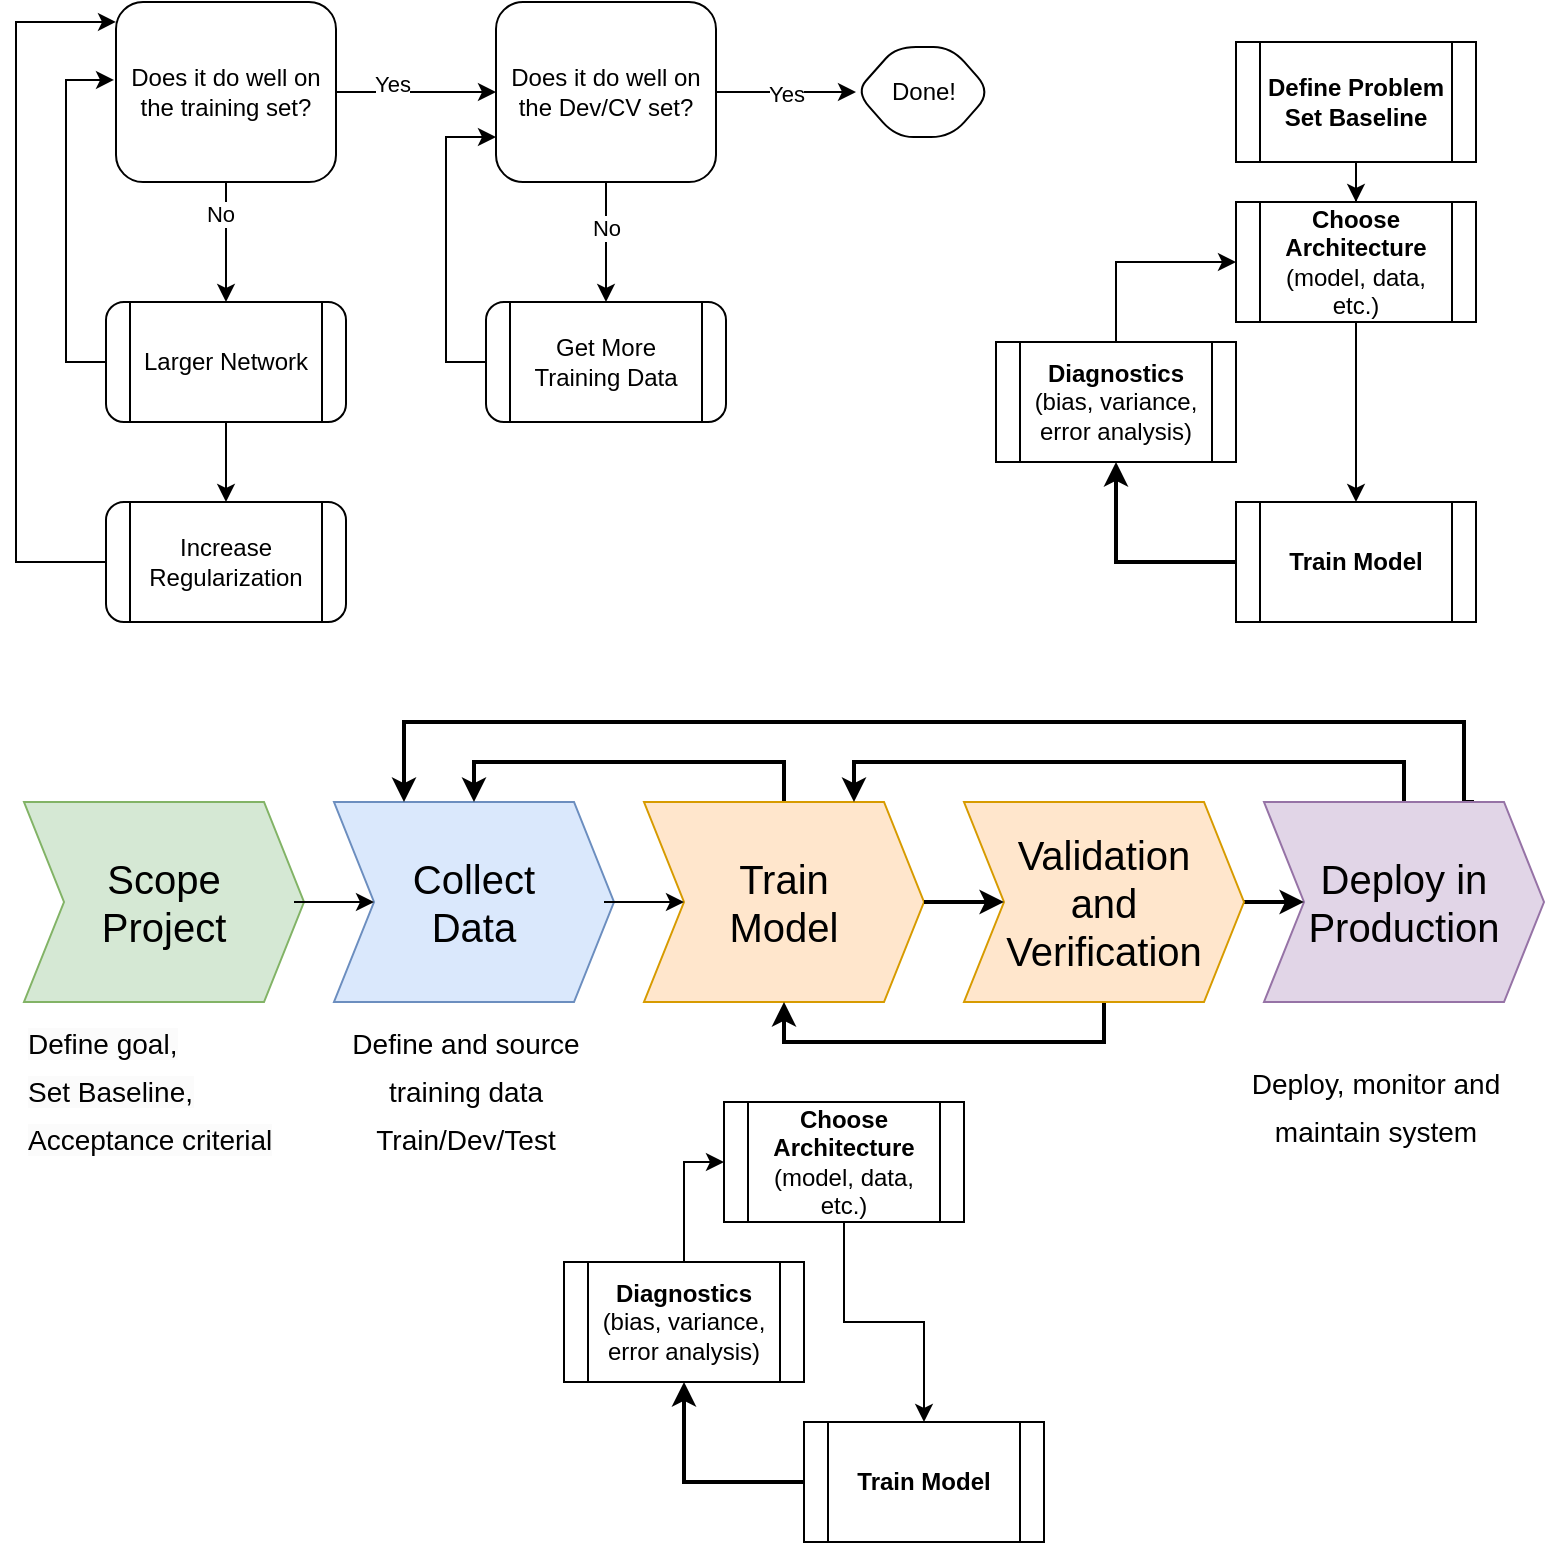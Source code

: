 <mxfile version="20.8.16" type="device"><diagram id="C5RBs43oDa-KdzZeNtuy" name="Page-1"><mxGraphModel dx="1242" dy="878" grid="1" gridSize="10" guides="1" tooltips="1" connect="1" arrows="1" fold="1" page="1" pageScale="1" pageWidth="827" pageHeight="1169" math="0" shadow="0"><root><mxCell id="WIyWlLk6GJQsqaUBKTNV-0"/><mxCell id="WIyWlLk6GJQsqaUBKTNV-1" parent="WIyWlLk6GJQsqaUBKTNV-0"/><mxCell id="xxkCg7GxJK6X9Ah3vhhr-2" value="" style="edgeStyle=orthogonalEdgeStyle;rounded=0;orthogonalLoop=1;jettySize=auto;html=1;" parent="WIyWlLk6GJQsqaUBKTNV-1" source="xxkCg7GxJK6X9Ah3vhhr-0" target="xxkCg7GxJK6X9Ah3vhhr-1" edge="1"><mxGeometry relative="1" as="geometry"/></mxCell><mxCell id="xxkCg7GxJK6X9Ah3vhhr-0" value="&lt;b&gt;Define Problem&lt;br&gt;Set Baseline&lt;/b&gt;" style="shape=process;whiteSpace=wrap;html=1;backgroundOutline=1;" parent="WIyWlLk6GJQsqaUBKTNV-1" vertex="1"><mxGeometry x="640" y="50" width="120" height="60" as="geometry"/></mxCell><mxCell id="xxkCg7GxJK6X9Ah3vhhr-4" value="" style="edgeStyle=orthogonalEdgeStyle;rounded=0;orthogonalLoop=1;jettySize=auto;html=1;" parent="WIyWlLk6GJQsqaUBKTNV-1" source="xxkCg7GxJK6X9Ah3vhhr-1" target="xxkCg7GxJK6X9Ah3vhhr-3" edge="1"><mxGeometry relative="1" as="geometry"/></mxCell><mxCell id="xxkCg7GxJK6X9Ah3vhhr-1" value="&lt;b&gt;Choose Architecture&lt;/b&gt;&lt;br&gt;(model, data, etc.)" style="shape=process;whiteSpace=wrap;html=1;backgroundOutline=1;" parent="WIyWlLk6GJQsqaUBKTNV-1" vertex="1"><mxGeometry x="640" y="130" width="120" height="60" as="geometry"/></mxCell><mxCell id="-d-B1cpgPRDfu-P2TyAK-12" style="edgeStyle=orthogonalEdgeStyle;rounded=0;orthogonalLoop=1;jettySize=auto;html=1;exitX=0;exitY=0.5;exitDx=0;exitDy=0;strokeWidth=2;fontSize=20;" parent="WIyWlLk6GJQsqaUBKTNV-1" source="xxkCg7GxJK6X9Ah3vhhr-3" target="xxkCg7GxJK6X9Ah3vhhr-5" edge="1"><mxGeometry relative="1" as="geometry"/></mxCell><mxCell id="xxkCg7GxJK6X9Ah3vhhr-3" value="&lt;b&gt;Train Model&lt;/b&gt;" style="shape=process;whiteSpace=wrap;html=1;backgroundOutline=1;" parent="WIyWlLk6GJQsqaUBKTNV-1" vertex="1"><mxGeometry x="640" y="280" width="120" height="60" as="geometry"/></mxCell><mxCell id="xxkCg7GxJK6X9Ah3vhhr-7" style="edgeStyle=orthogonalEdgeStyle;rounded=0;orthogonalLoop=1;jettySize=auto;html=1;exitX=0.5;exitY=0;exitDx=0;exitDy=0;entryX=0;entryY=0.5;entryDx=0;entryDy=0;" parent="WIyWlLk6GJQsqaUBKTNV-1" source="xxkCg7GxJK6X9Ah3vhhr-5" target="xxkCg7GxJK6X9Ah3vhhr-1" edge="1"><mxGeometry relative="1" as="geometry"/></mxCell><mxCell id="xxkCg7GxJK6X9Ah3vhhr-5" value="&lt;b&gt;Diagnostics&lt;/b&gt;&lt;br&gt;(bias, variance, error analysis)" style="shape=process;whiteSpace=wrap;html=1;backgroundOutline=1;" parent="WIyWlLk6GJQsqaUBKTNV-1" vertex="1"><mxGeometry x="520" y="200" width="120" height="60" as="geometry"/></mxCell><mxCell id="GlvBtvvfD4EjmGVHjg_--0" value="" style="group" vertex="1" connectable="0" parent="WIyWlLk6GJQsqaUBKTNV-1"><mxGeometry x="30" y="30" width="487.5" height="310" as="geometry"/></mxCell><mxCell id="WIyWlLk6GJQsqaUBKTNV-3" value="Does it do well on the training set?" style="rounded=1;whiteSpace=wrap;html=1;fontSize=12;glass=0;strokeWidth=1;shadow=0;" parent="GlvBtvvfD4EjmGVHjg_--0" vertex="1"><mxGeometry x="50" width="110" height="90" as="geometry"/></mxCell><mxCell id="2ZAjsbXS09brRS9b72aD-0" value="Does it do well on the Dev/CV set?" style="rounded=1;whiteSpace=wrap;html=1;fontSize=12;glass=0;strokeWidth=1;shadow=0;" parent="GlvBtvvfD4EjmGVHjg_--0" vertex="1"><mxGeometry x="240" width="110" height="90" as="geometry"/></mxCell><mxCell id="2ZAjsbXS09brRS9b72aD-1" value="" style="edgeStyle=orthogonalEdgeStyle;rounded=0;orthogonalLoop=1;jettySize=auto;html=1;" parent="GlvBtvvfD4EjmGVHjg_--0" source="WIyWlLk6GJQsqaUBKTNV-3" target="2ZAjsbXS09brRS9b72aD-0" edge="1"><mxGeometry relative="1" as="geometry"/></mxCell><mxCell id="2ZAjsbXS09brRS9b72aD-5" value="Yes" style="edgeLabel;html=1;align=center;verticalAlign=middle;resizable=0;points=[];" parent="2ZAjsbXS09brRS9b72aD-1" vertex="1" connectable="0"><mxGeometry x="-0.3" y="4" relative="1" as="geometry"><mxPoint as="offset"/></mxGeometry></mxCell><mxCell id="2ZAjsbXS09brRS9b72aD-2" value="Done!" style="shape=hexagon;perimeter=hexagonPerimeter2;whiteSpace=wrap;html=1;fixedSize=1;rounded=1;glass=0;strokeWidth=1;shadow=0;" parent="GlvBtvvfD4EjmGVHjg_--0" vertex="1"><mxGeometry x="420" y="22.5" width="67.5" height="45" as="geometry"/></mxCell><mxCell id="2ZAjsbXS09brRS9b72aD-3" value="" style="edgeStyle=orthogonalEdgeStyle;rounded=0;orthogonalLoop=1;jettySize=auto;html=1;" parent="GlvBtvvfD4EjmGVHjg_--0" source="2ZAjsbXS09brRS9b72aD-0" target="2ZAjsbXS09brRS9b72aD-2" edge="1"><mxGeometry relative="1" as="geometry"/></mxCell><mxCell id="2ZAjsbXS09brRS9b72aD-4" value="Yes" style="edgeLabel;html=1;align=center;verticalAlign=middle;resizable=0;points=[];" parent="2ZAjsbXS09brRS9b72aD-3" vertex="1" connectable="0"><mxGeometry y="-1" relative="1" as="geometry"><mxPoint as="offset"/></mxGeometry></mxCell><mxCell id="2ZAjsbXS09brRS9b72aD-14" style="edgeStyle=orthogonalEdgeStyle;rounded=0;orthogonalLoop=1;jettySize=auto;html=1;exitX=0;exitY=0.5;exitDx=0;exitDy=0;entryX=0;entryY=0.75;entryDx=0;entryDy=0;" parent="GlvBtvvfD4EjmGVHjg_--0" source="2ZAjsbXS09brRS9b72aD-8" target="2ZAjsbXS09brRS9b72aD-0" edge="1"><mxGeometry relative="1" as="geometry"/></mxCell><mxCell id="2ZAjsbXS09brRS9b72aD-8" value="Get More Training Data" style="shape=process;whiteSpace=wrap;html=1;backgroundOutline=1;rounded=1;glass=0;strokeWidth=1;shadow=0;" parent="GlvBtvvfD4EjmGVHjg_--0" vertex="1"><mxGeometry x="235" y="150" width="120" height="60" as="geometry"/></mxCell><mxCell id="2ZAjsbXS09brRS9b72aD-9" value="" style="edgeStyle=orthogonalEdgeStyle;rounded=0;orthogonalLoop=1;jettySize=auto;html=1;" parent="GlvBtvvfD4EjmGVHjg_--0" source="2ZAjsbXS09brRS9b72aD-0" target="2ZAjsbXS09brRS9b72aD-8" edge="1"><mxGeometry relative="1" as="geometry"/></mxCell><mxCell id="2ZAjsbXS09brRS9b72aD-10" value="No" style="edgeLabel;html=1;align=center;verticalAlign=middle;resizable=0;points=[];" parent="2ZAjsbXS09brRS9b72aD-9" vertex="1" connectable="0"><mxGeometry x="-0.233" relative="1" as="geometry"><mxPoint as="offset"/></mxGeometry></mxCell><mxCell id="2ZAjsbXS09brRS9b72aD-15" style="edgeStyle=orthogonalEdgeStyle;rounded=0;orthogonalLoop=1;jettySize=auto;html=1;exitX=0;exitY=0.5;exitDx=0;exitDy=0;entryX=-0.009;entryY=0.433;entryDx=0;entryDy=0;entryPerimeter=0;" parent="GlvBtvvfD4EjmGVHjg_--0" source="2ZAjsbXS09brRS9b72aD-11" target="WIyWlLk6GJQsqaUBKTNV-3" edge="1"><mxGeometry relative="1" as="geometry"/></mxCell><mxCell id="2ZAjsbXS09brRS9b72aD-11" value="Larger Network" style="shape=process;whiteSpace=wrap;html=1;backgroundOutline=1;rounded=1;glass=0;strokeWidth=1;shadow=0;" parent="GlvBtvvfD4EjmGVHjg_--0" vertex="1"><mxGeometry x="45" y="150" width="120" height="60" as="geometry"/></mxCell><mxCell id="2ZAjsbXS09brRS9b72aD-12" value="" style="edgeStyle=orthogonalEdgeStyle;rounded=0;orthogonalLoop=1;jettySize=auto;html=1;" parent="GlvBtvvfD4EjmGVHjg_--0" source="WIyWlLk6GJQsqaUBKTNV-3" target="2ZAjsbXS09brRS9b72aD-11" edge="1"><mxGeometry relative="1" as="geometry"/></mxCell><mxCell id="2ZAjsbXS09brRS9b72aD-13" value="No" style="edgeLabel;html=1;align=center;verticalAlign=middle;resizable=0;points=[];" parent="2ZAjsbXS09brRS9b72aD-12" vertex="1" connectable="0"><mxGeometry x="-0.467" y="-3" relative="1" as="geometry"><mxPoint as="offset"/></mxGeometry></mxCell><mxCell id="2ZAjsbXS09brRS9b72aD-18" style="edgeStyle=orthogonalEdgeStyle;rounded=0;orthogonalLoop=1;jettySize=auto;html=1;exitX=0;exitY=0.5;exitDx=0;exitDy=0;entryX=0;entryY=0.111;entryDx=0;entryDy=0;entryPerimeter=0;" parent="GlvBtvvfD4EjmGVHjg_--0" source="2ZAjsbXS09brRS9b72aD-16" target="WIyWlLk6GJQsqaUBKTNV-3" edge="1"><mxGeometry relative="1" as="geometry"><Array as="points"><mxPoint y="280"/><mxPoint y="10"/></Array></mxGeometry></mxCell><mxCell id="2ZAjsbXS09brRS9b72aD-16" value="Increase Regularization" style="shape=process;whiteSpace=wrap;html=1;backgroundOutline=1;rounded=1;glass=0;strokeWidth=1;shadow=0;" parent="GlvBtvvfD4EjmGVHjg_--0" vertex="1"><mxGeometry x="45" y="250" width="120" height="60" as="geometry"/></mxCell><mxCell id="2ZAjsbXS09brRS9b72aD-17" value="" style="edgeStyle=orthogonalEdgeStyle;rounded=0;orthogonalLoop=1;jettySize=auto;html=1;" parent="GlvBtvvfD4EjmGVHjg_--0" source="2ZAjsbXS09brRS9b72aD-11" target="2ZAjsbXS09brRS9b72aD-16" edge="1"><mxGeometry relative="1" as="geometry"/></mxCell><mxCell id="GlvBtvvfD4EjmGVHjg_--1" value="" style="group" vertex="1" connectable="0" parent="WIyWlLk6GJQsqaUBKTNV-1"><mxGeometry x="34" y="390" width="760" height="410" as="geometry"/></mxCell><mxCell id="-d-B1cpgPRDfu-P2TyAK-1" value="Scope &lt;br&gt;Project" style="shape=step;perimeter=stepPerimeter;whiteSpace=wrap;html=1;fixedSize=1;fillColor=#d5e8d4;strokeColor=#82b366;fontSize=20;" parent="GlvBtvvfD4EjmGVHjg_--1" vertex="1"><mxGeometry y="40" width="140" height="100" as="geometry"/></mxCell><mxCell id="-d-B1cpgPRDfu-P2TyAK-2" value="Collect&lt;br&gt;Data" style="shape=step;perimeter=stepPerimeter;whiteSpace=wrap;html=1;fixedSize=1;fillColor=#dae8fc;strokeColor=#6c8ebf;fontSize=20;" parent="GlvBtvvfD4EjmGVHjg_--1" vertex="1"><mxGeometry x="155" y="40" width="140" height="100" as="geometry"/></mxCell><mxCell id="-d-B1cpgPRDfu-P2TyAK-3" value="" style="edgeStyle=orthogonalEdgeStyle;rounded=0;orthogonalLoop=1;jettySize=auto;html=1;fontSize=14;" parent="GlvBtvvfD4EjmGVHjg_--1" source="-d-B1cpgPRDfu-P2TyAK-1" target="-d-B1cpgPRDfu-P2TyAK-2" edge="1"><mxGeometry relative="1" as="geometry"/></mxCell><mxCell id="-d-B1cpgPRDfu-P2TyAK-4" value="&lt;span style=&quot;color: rgb(0, 0, 0); font-family: Helvetica; font-size: 14px; font-style: normal; font-variant-ligatures: normal; font-variant-caps: normal; font-weight: 400; letter-spacing: normal; orphans: 2; text-align: center; text-indent: 0px; text-transform: none; widows: 2; word-spacing: 0px; -webkit-text-stroke-width: 0px; background-color: rgb(251, 251, 251); text-decoration-thickness: initial; text-decoration-style: initial; text-decoration-color: initial; float: none; display: inline !important;&quot;&gt;Define goal,&lt;/span&gt;&lt;br style=&quot;border-color: var(--border-color); color: rgb(0, 0, 0); font-family: Helvetica; font-size: 14px; font-style: normal; font-variant-ligatures: normal; font-variant-caps: normal; font-weight: 400; letter-spacing: normal; orphans: 2; text-align: center; text-indent: 0px; text-transform: none; widows: 2; word-spacing: 0px; -webkit-text-stroke-width: 0px; background-color: rgb(251, 251, 251); text-decoration-thickness: initial; text-decoration-style: initial; text-decoration-color: initial;&quot;&gt;&lt;span style=&quot;color: rgb(0, 0, 0); font-family: Helvetica; font-size: 14px; font-style: normal; font-variant-ligatures: normal; font-variant-caps: normal; font-weight: 400; letter-spacing: normal; orphans: 2; text-align: center; text-indent: 0px; text-transform: none; widows: 2; word-spacing: 0px; -webkit-text-stroke-width: 0px; background-color: rgb(251, 251, 251); text-decoration-thickness: initial; text-decoration-style: initial; text-decoration-color: initial; float: none; display: inline !important;&quot;&gt;Set Baseline,&lt;/span&gt;&lt;br style=&quot;border-color: var(--border-color); color: rgb(0, 0, 0); font-family: Helvetica; font-size: 14px; font-style: normal; font-variant-ligatures: normal; font-variant-caps: normal; font-weight: 400; letter-spacing: normal; orphans: 2; text-align: center; text-indent: 0px; text-transform: none; widows: 2; word-spacing: 0px; -webkit-text-stroke-width: 0px; background-color: rgb(251, 251, 251); text-decoration-thickness: initial; text-decoration-style: initial; text-decoration-color: initial;&quot;&gt;&lt;span style=&quot;color: rgb(0, 0, 0); font-family: Helvetica; font-size: 14px; font-style: normal; font-variant-ligatures: normal; font-variant-caps: normal; font-weight: 400; letter-spacing: normal; orphans: 2; text-align: center; text-indent: 0px; text-transform: none; widows: 2; word-spacing: 0px; -webkit-text-stroke-width: 0px; background-color: rgb(251, 251, 251); text-decoration-thickness: initial; text-decoration-style: initial; text-decoration-color: initial; float: none; display: inline !important;&quot;&gt;Acceptance criterial&lt;/span&gt;" style="text;whiteSpace=wrap;html=1;fontSize=20;" parent="GlvBtvvfD4EjmGVHjg_--1" vertex="1"><mxGeometry y="140" width="130" height="80" as="geometry"/></mxCell><mxCell id="-d-B1cpgPRDfu-P2TyAK-5" value="&lt;div style=&quot;text-align: center;&quot;&gt;&lt;span style=&quot;background-color: initial; font-size: 14px;&quot;&gt;Define and source training data&lt;/span&gt;&lt;/div&gt;&lt;div style=&quot;text-align: center;&quot;&gt;&lt;span style=&quot;background-color: initial; font-size: 14px;&quot;&gt;Train/Dev/Test&lt;/span&gt;&lt;/div&gt;" style="text;whiteSpace=wrap;html=1;fontSize=20;" parent="GlvBtvvfD4EjmGVHjg_--1" vertex="1"><mxGeometry x="155" y="140" width="130" height="80" as="geometry"/></mxCell><mxCell id="-d-B1cpgPRDfu-P2TyAK-20" style="edgeStyle=orthogonalEdgeStyle;rounded=0;orthogonalLoop=1;jettySize=auto;html=1;exitX=0.5;exitY=0;exitDx=0;exitDy=0;entryX=0.5;entryY=0;entryDx=0;entryDy=0;strokeWidth=2;fontSize=20;" parent="GlvBtvvfD4EjmGVHjg_--1" source="-d-B1cpgPRDfu-P2TyAK-6" target="-d-B1cpgPRDfu-P2TyAK-2" edge="1"><mxGeometry relative="1" as="geometry"/></mxCell><mxCell id="-d-B1cpgPRDfu-P2TyAK-6" value="Train &lt;br&gt;Model" style="shape=step;perimeter=stepPerimeter;whiteSpace=wrap;html=1;fixedSize=1;fillColor=#ffe6cc;strokeColor=#d79b00;fontSize=20;" parent="GlvBtvvfD4EjmGVHjg_--1" vertex="1"><mxGeometry x="310" y="40" width="140" height="100" as="geometry"/></mxCell><mxCell id="-d-B1cpgPRDfu-P2TyAK-7" value="" style="edgeStyle=orthogonalEdgeStyle;rounded=0;orthogonalLoop=1;jettySize=auto;html=1;fontSize=20;" parent="GlvBtvvfD4EjmGVHjg_--1" source="-d-B1cpgPRDfu-P2TyAK-2" target="-d-B1cpgPRDfu-P2TyAK-6" edge="1"><mxGeometry relative="1" as="geometry"/></mxCell><mxCell id="-d-B1cpgPRDfu-P2TyAK-10" style="edgeStyle=orthogonalEdgeStyle;rounded=0;orthogonalLoop=1;jettySize=auto;html=1;exitX=0.5;exitY=0;exitDx=0;exitDy=0;entryX=0.75;entryY=0;entryDx=0;entryDy=0;fontSize=20;strokeWidth=2;" parent="GlvBtvvfD4EjmGVHjg_--1" source="-d-B1cpgPRDfu-P2TyAK-8" target="-d-B1cpgPRDfu-P2TyAK-6" edge="1"><mxGeometry relative="1" as="geometry"/></mxCell><mxCell id="-d-B1cpgPRDfu-P2TyAK-11" style="edgeStyle=orthogonalEdgeStyle;rounded=0;orthogonalLoop=1;jettySize=auto;html=1;exitX=0.75;exitY=0;exitDx=0;exitDy=0;entryX=0.25;entryY=0;entryDx=0;entryDy=0;strokeWidth=2;fontSize=20;" parent="GlvBtvvfD4EjmGVHjg_--1" source="-d-B1cpgPRDfu-P2TyAK-8" target="-d-B1cpgPRDfu-P2TyAK-2" edge="1"><mxGeometry relative="1" as="geometry"><Array as="points"><mxPoint x="720" y="40"/><mxPoint x="720"/><mxPoint x="190"/></Array></mxGeometry></mxCell><mxCell id="-d-B1cpgPRDfu-P2TyAK-8" value="Deploy in Production" style="shape=step;perimeter=stepPerimeter;whiteSpace=wrap;html=1;fixedSize=1;fillColor=#e1d5e7;strokeColor=#9673a6;fontSize=20;" parent="GlvBtvvfD4EjmGVHjg_--1" vertex="1"><mxGeometry x="620" y="40" width="140" height="100" as="geometry"/></mxCell><mxCell id="-d-B1cpgPRDfu-P2TyAK-14" value="&lt;b&gt;Choose Architecture&lt;/b&gt;&lt;br&gt;(model, data, etc.)" style="shape=process;whiteSpace=wrap;html=1;backgroundOutline=1;" parent="GlvBtvvfD4EjmGVHjg_--1" vertex="1"><mxGeometry x="350" y="190" width="120" height="60" as="geometry"/></mxCell><mxCell id="-d-B1cpgPRDfu-P2TyAK-16" value="&lt;b&gt;Train Model&lt;/b&gt;" style="shape=process;whiteSpace=wrap;html=1;backgroundOutline=1;" parent="GlvBtvvfD4EjmGVHjg_--1" vertex="1"><mxGeometry x="390" y="350" width="120" height="60" as="geometry"/></mxCell><mxCell id="-d-B1cpgPRDfu-P2TyAK-13" value="" style="edgeStyle=orthogonalEdgeStyle;rounded=0;orthogonalLoop=1;jettySize=auto;html=1;" parent="GlvBtvvfD4EjmGVHjg_--1" source="-d-B1cpgPRDfu-P2TyAK-14" target="-d-B1cpgPRDfu-P2TyAK-16" edge="1"><mxGeometry relative="1" as="geometry"/></mxCell><mxCell id="-d-B1cpgPRDfu-P2TyAK-17" style="edgeStyle=orthogonalEdgeStyle;rounded=0;orthogonalLoop=1;jettySize=auto;html=1;exitX=0.5;exitY=0;exitDx=0;exitDy=0;entryX=0;entryY=0.5;entryDx=0;entryDy=0;" parent="GlvBtvvfD4EjmGVHjg_--1" source="-d-B1cpgPRDfu-P2TyAK-18" target="-d-B1cpgPRDfu-P2TyAK-14" edge="1"><mxGeometry relative="1" as="geometry"/></mxCell><mxCell id="-d-B1cpgPRDfu-P2TyAK-18" value="&lt;b&gt;Diagnostics&lt;/b&gt;&lt;br&gt;(bias, variance, error analysis)" style="shape=process;whiteSpace=wrap;html=1;backgroundOutline=1;" parent="GlvBtvvfD4EjmGVHjg_--1" vertex="1"><mxGeometry x="270" y="270" width="120" height="60" as="geometry"/></mxCell><mxCell id="-d-B1cpgPRDfu-P2TyAK-15" style="edgeStyle=orthogonalEdgeStyle;rounded=0;orthogonalLoop=1;jettySize=auto;html=1;exitX=0;exitY=0.5;exitDx=0;exitDy=0;strokeWidth=2;fontSize=20;" parent="GlvBtvvfD4EjmGVHjg_--1" source="-d-B1cpgPRDfu-P2TyAK-16" target="-d-B1cpgPRDfu-P2TyAK-18" edge="1"><mxGeometry relative="1" as="geometry"/></mxCell><mxCell id="-d-B1cpgPRDfu-P2TyAK-19" value="&lt;div style=&quot;text-align: center;&quot;&gt;&lt;span style=&quot;font-size: 14px;&quot;&gt;Deploy, monitor and maintain system&lt;/span&gt;&lt;/div&gt;" style="text;whiteSpace=wrap;html=1;fontSize=20;" parent="GlvBtvvfD4EjmGVHjg_--1" vertex="1"><mxGeometry x="610" y="160" width="130" height="80" as="geometry"/></mxCell><mxCell id="-d-B1cpgPRDfu-P2TyAK-23" style="edgeStyle=orthogonalEdgeStyle;rounded=0;orthogonalLoop=1;jettySize=auto;html=1;exitX=0.5;exitY=1;exitDx=0;exitDy=0;entryX=0.5;entryY=1;entryDx=0;entryDy=0;strokeWidth=2;fontSize=20;" parent="GlvBtvvfD4EjmGVHjg_--1" source="-d-B1cpgPRDfu-P2TyAK-21" target="-d-B1cpgPRDfu-P2TyAK-6" edge="1"><mxGeometry relative="1" as="geometry"/></mxCell><mxCell id="-d-B1cpgPRDfu-P2TyAK-24" style="edgeStyle=orthogonalEdgeStyle;rounded=0;orthogonalLoop=1;jettySize=auto;html=1;exitX=1;exitY=0.5;exitDx=0;exitDy=0;entryX=0;entryY=0.5;entryDx=0;entryDy=0;strokeWidth=2;fontSize=20;" parent="GlvBtvvfD4EjmGVHjg_--1" source="-d-B1cpgPRDfu-P2TyAK-21" target="-d-B1cpgPRDfu-P2TyAK-8" edge="1"><mxGeometry relative="1" as="geometry"/></mxCell><mxCell id="-d-B1cpgPRDfu-P2TyAK-21" value="Validation &lt;br&gt;and &lt;br&gt;Verification" style="shape=step;perimeter=stepPerimeter;whiteSpace=wrap;html=1;fixedSize=1;fillColor=#ffe6cc;strokeColor=#d79b00;fontSize=20;" parent="GlvBtvvfD4EjmGVHjg_--1" vertex="1"><mxGeometry x="470" y="40" width="140" height="100" as="geometry"/></mxCell><mxCell id="-d-B1cpgPRDfu-P2TyAK-22" value="" style="edgeStyle=orthogonalEdgeStyle;rounded=0;orthogonalLoop=1;jettySize=auto;html=1;strokeWidth=2;fontSize=20;" parent="GlvBtvvfD4EjmGVHjg_--1" source="-d-B1cpgPRDfu-P2TyAK-6" target="-d-B1cpgPRDfu-P2TyAK-21" edge="1"><mxGeometry relative="1" as="geometry"/></mxCell></root></mxGraphModel></diagram></mxfile>